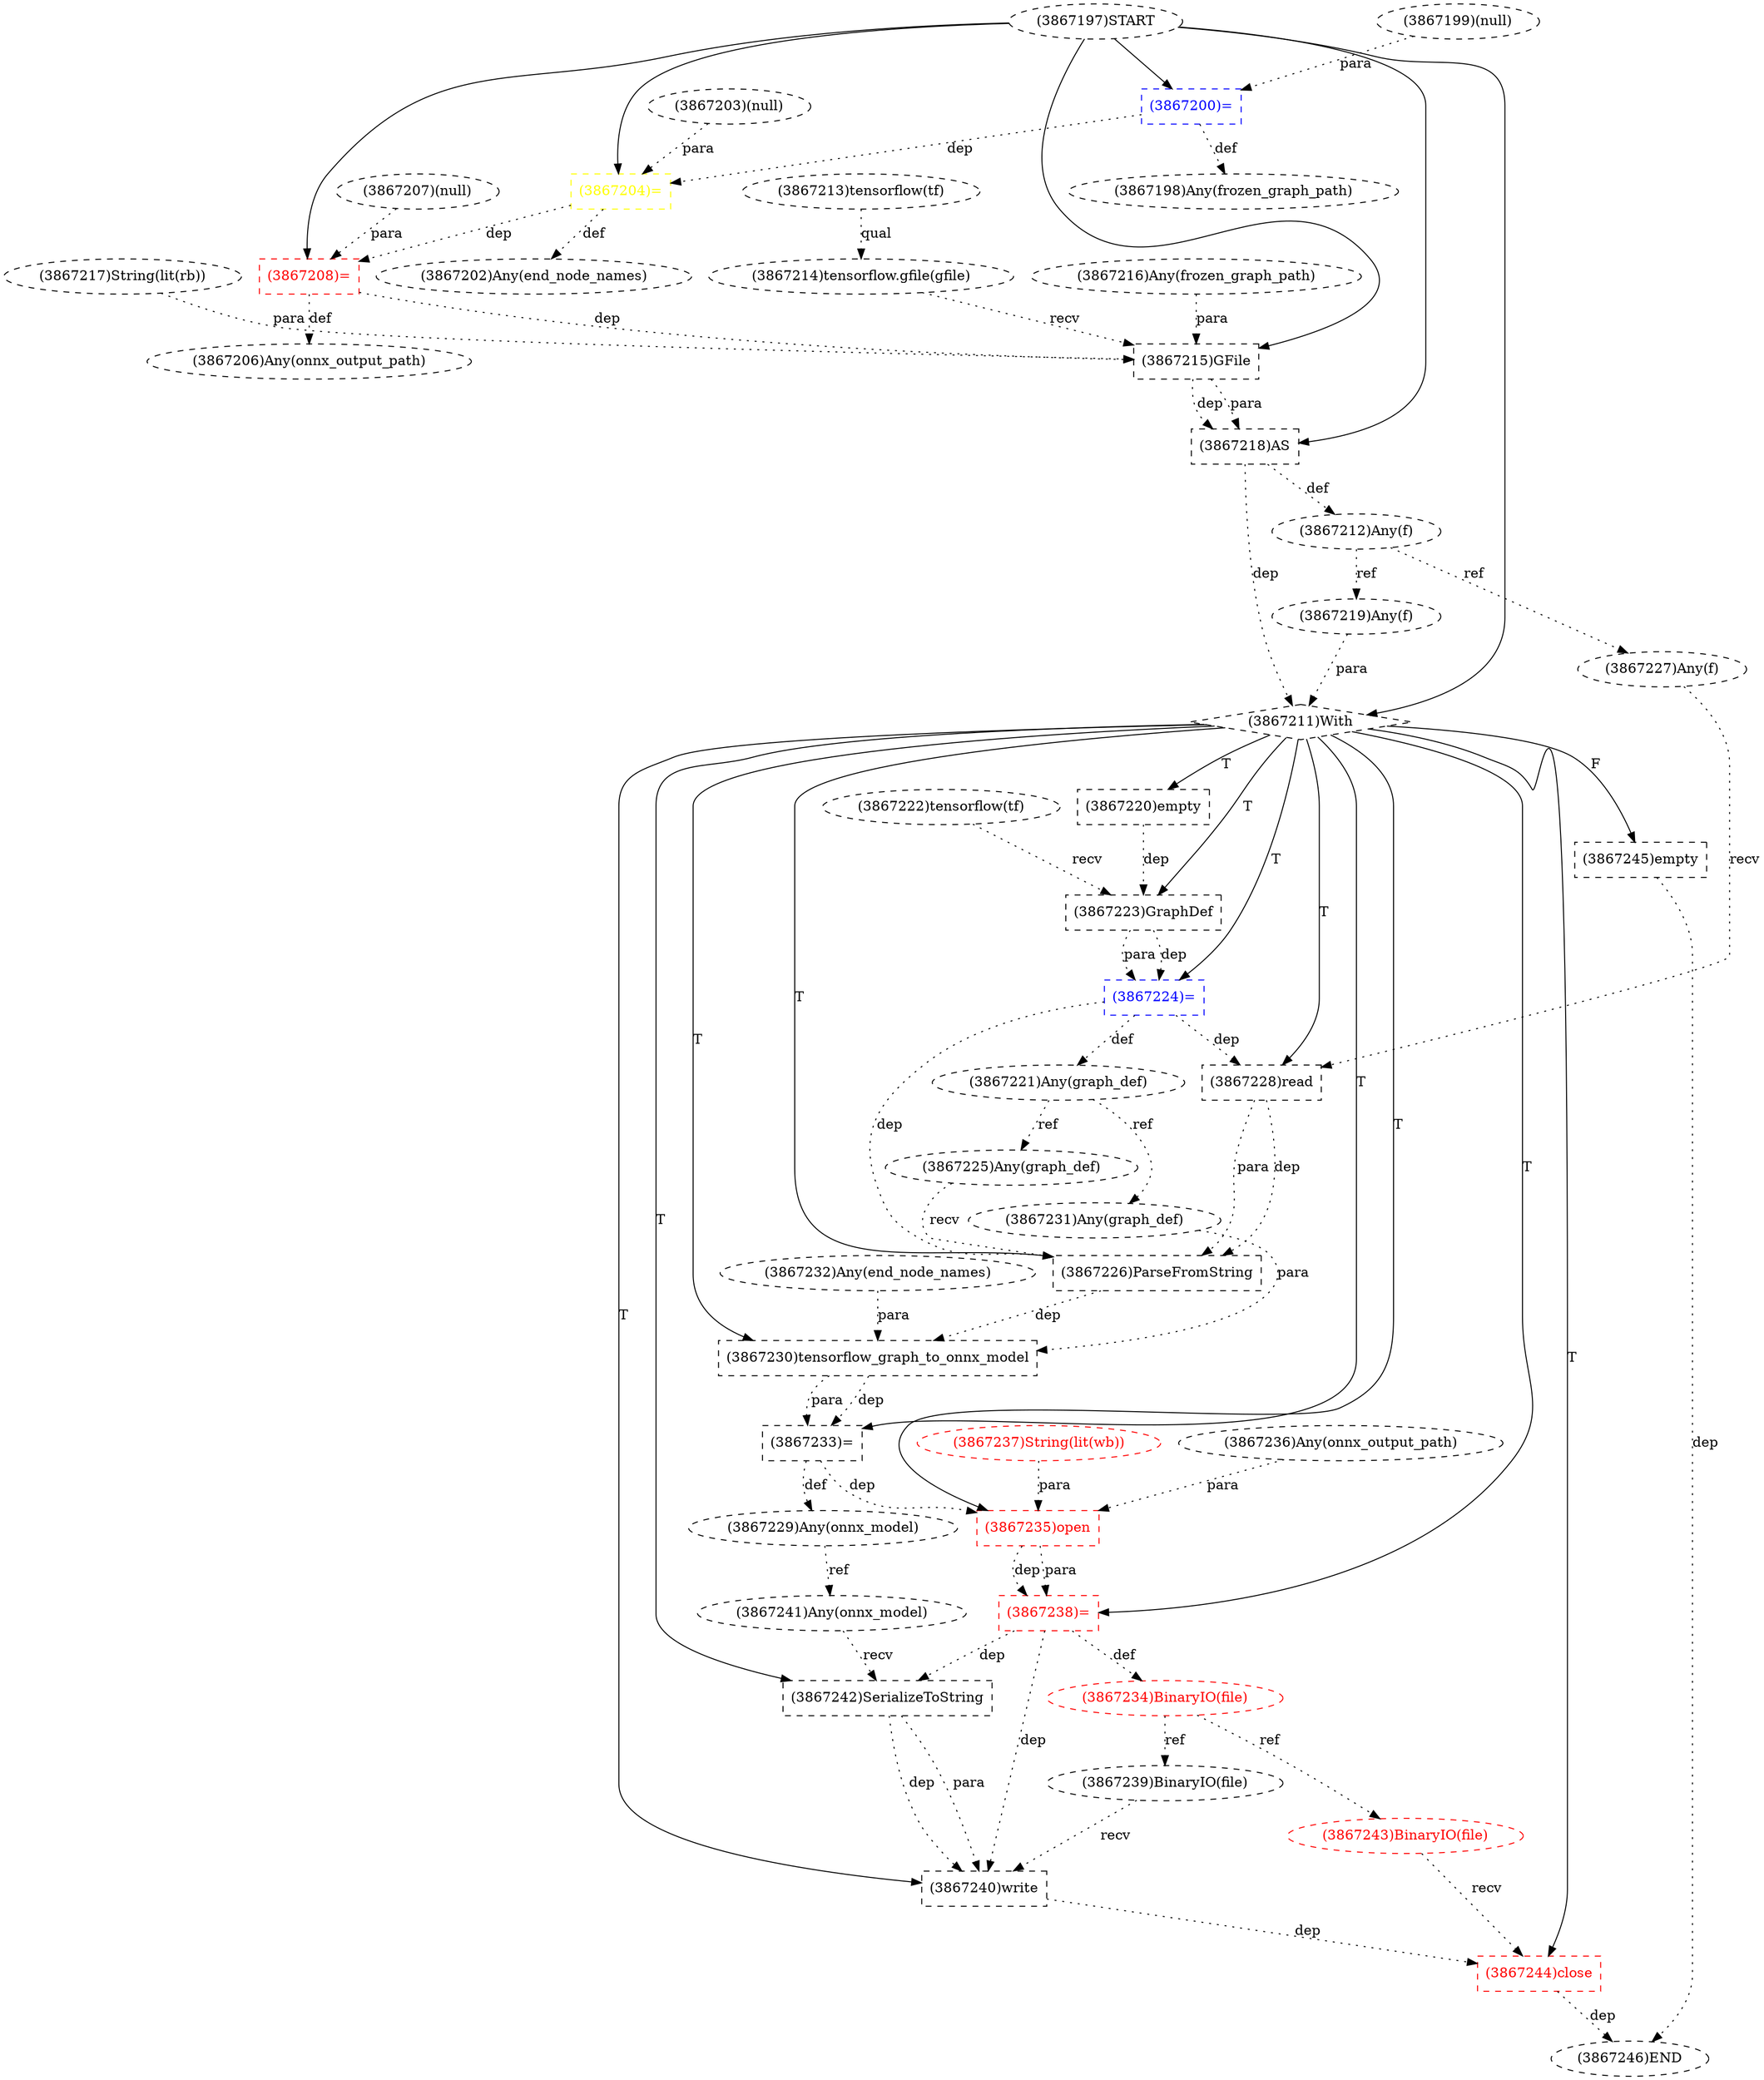 digraph G {
1 [label="(3867245)empty" shape=box style=dashed]
2 [label="(3867198)Any(frozen_graph_path)" shape=ellipse style=dashed]
3 [label="(3867216)Any(frozen_graph_path)" shape=ellipse style=dashed]
4 [label="(3867220)empty" shape=box style=dashed]
5 [label="(3867221)Any(graph_def)" shape=ellipse style=dashed]
6 [label="(3867232)Any(end_node_names)" shape=ellipse style=dashed]
7 [label="(3867229)Any(onnx_model)" shape=ellipse style=dashed]
8 [label="(3867206)Any(onnx_output_path)" shape=ellipse style=dashed]
9 [label="(3867218)AS" shape=box style=dashed]
10 [label="(3867236)Any(onnx_output_path)" shape=ellipse style=dashed]
11 [label="(3867241)Any(onnx_model)" shape=ellipse style=dashed]
12 [label="(3867214)tensorflow.gfile(gfile)" shape=ellipse style=dashed]
13 [label="(3867226)ParseFromString" shape=box style=dashed]
14 [label="(3867202)Any(end_node_names)" shape=ellipse style=dashed]
15 [label="(3867224)=" shape=box style=dashed color=blue fontcolor=blue]
16 [label="(3867228)read" shape=box style=dashed]
17 [label="(3867239)BinaryIO(file)" shape=ellipse style=dashed]
18 [label="(3867208)=" shape=box style=dashed color=red fontcolor=red]
19 [label="(3867242)SerializeToString" shape=box style=dashed]
20 [label="(3867237)String(lit(wb))" shape=ellipse style=dashed color=red fontcolor=red]
21 [label="(3867240)write" shape=box style=dashed]
22 [label="(3867197)START" style=dashed]
23 [label="(3867203)(null)" shape=ellipse style=dashed]
24 [label="(3867212)Any(f)" shape=ellipse style=dashed]
25 [label="(3867238)=" shape=box style=dashed color=red fontcolor=red]
26 [label="(3867199)(null)" shape=ellipse style=dashed]
27 [label="(3867223)GraphDef" shape=box style=dashed]
28 [label="(3867230)tensorflow_graph_to_onnx_model" shape=box style=dashed]
29 [label="(3867227)Any(f)" shape=ellipse style=dashed]
30 [label="(3867233)=" shape=box style=dashed color=black fontcolor=black]
31 [label="(3867217)String(lit(rb))" shape=ellipse style=dashed]
32 [label="(3867204)=" shape=box style=dashed color=yellow fontcolor=yellow]
33 [label="(3867207)(null)" shape=ellipse style=dashed]
34 [label="(3867243)BinaryIO(file)" shape=ellipse style=dashed color=red fontcolor=red]
35 [label="(3867246)END" style=dashed]
36 [label="(3867231)Any(graph_def)" shape=ellipse style=dashed]
37 [label="(3867211)With" shape=diamond style=dashed]
38 [label="(3867234)BinaryIO(file)" shape=ellipse style=dashed color=red fontcolor=red]
39 [label="(3867244)close" shape=box style=dashed color=red fontcolor=red]
40 [label="(3867219)Any(f)" shape=ellipse style=dashed]
41 [label="(3867200)=" shape=box style=dashed color=blue fontcolor=blue]
42 [label="(3867225)Any(graph_def)" shape=ellipse style=dashed]
43 [label="(3867222)tensorflow(tf)" shape=ellipse style=dashed]
44 [label="(3867235)open" shape=box style=dashed color=red fontcolor=red]
45 [label="(3867213)tensorflow(tf)" shape=ellipse style=dashed]
46 [label="(3867215)GFile" shape=box style=dashed]
37 -> 1 [label="F"];
41 -> 2 [label="def" style=dotted];
37 -> 4 [label="T"];
15 -> 5 [label="def" style=dotted];
30 -> 7 [label="def" style=dotted];
18 -> 8 [label="def" style=dotted];
22 -> 9 [label="" style=solid];
46 -> 9 [label="dep" style=dotted];
46 -> 9 [label="para" style=dotted];
7 -> 11 [label="ref" style=dotted];
45 -> 12 [label="qual" style=dotted];
37 -> 13 [label="T"];
42 -> 13 [label="recv" style=dotted];
16 -> 13 [label="dep" style=dotted];
16 -> 13 [label="para" style=dotted];
15 -> 13 [label="dep" style=dotted];
32 -> 14 [label="def" style=dotted];
37 -> 15 [label="T"];
27 -> 15 [label="dep" style=dotted];
27 -> 15 [label="para" style=dotted];
37 -> 16 [label="T"];
29 -> 16 [label="recv" style=dotted];
15 -> 16 [label="dep" style=dotted];
38 -> 17 [label="ref" style=dotted];
22 -> 18 [label="" style=solid];
33 -> 18 [label="para" style=dotted];
32 -> 18 [label="dep" style=dotted];
37 -> 19 [label="T"];
11 -> 19 [label="recv" style=dotted];
25 -> 19 [label="dep" style=dotted];
37 -> 21 [label="T"];
17 -> 21 [label="recv" style=dotted];
19 -> 21 [label="dep" style=dotted];
19 -> 21 [label="para" style=dotted];
25 -> 21 [label="dep" style=dotted];
9 -> 24 [label="def" style=dotted];
37 -> 25 [label="T"];
44 -> 25 [label="dep" style=dotted];
44 -> 25 [label="para" style=dotted];
37 -> 27 [label="T"];
43 -> 27 [label="recv" style=dotted];
4 -> 27 [label="dep" style=dotted];
37 -> 28 [label="T"];
36 -> 28 [label="para" style=dotted];
6 -> 28 [label="para" style=dotted];
13 -> 28 [label="dep" style=dotted];
24 -> 29 [label="ref" style=dotted];
37 -> 30 [label="T"];
28 -> 30 [label="dep" style=dotted];
28 -> 30 [label="para" style=dotted];
22 -> 32 [label="" style=solid];
23 -> 32 [label="para" style=dotted];
41 -> 32 [label="dep" style=dotted];
38 -> 34 [label="ref" style=dotted];
1 -> 35 [label="dep" style=dotted];
39 -> 35 [label="dep" style=dotted];
5 -> 36 [label="ref" style=dotted];
22 -> 37 [label="" style=solid];
9 -> 37 [label="dep" style=dotted];
40 -> 37 [label="para" style=dotted];
25 -> 38 [label="def" style=dotted];
37 -> 39 [label="T"];
34 -> 39 [label="recv" style=dotted];
21 -> 39 [label="dep" style=dotted];
24 -> 40 [label="ref" style=dotted];
22 -> 41 [label="" style=solid];
26 -> 41 [label="para" style=dotted];
5 -> 42 [label="ref" style=dotted];
37 -> 44 [label="T"];
10 -> 44 [label="para" style=dotted];
20 -> 44 [label="para" style=dotted];
30 -> 44 [label="dep" style=dotted];
22 -> 46 [label="" style=solid];
12 -> 46 [label="recv" style=dotted];
3 -> 46 [label="para" style=dotted];
31 -> 46 [label="para" style=dotted];
18 -> 46 [label="dep" style=dotted];
}